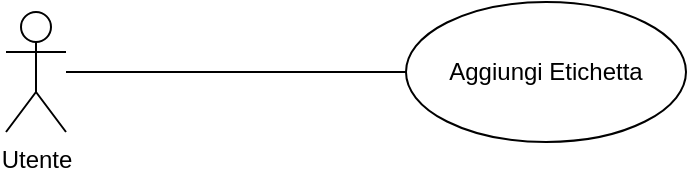 <mxfile version="26.1.1">
  <diagram name="Pagina-1" id="nATnGV9eHpkGkv8QqHlx">
    <mxGraphModel dx="1034" dy="511" grid="1" gridSize="10" guides="1" tooltips="1" connect="1" arrows="1" fold="1" page="1" pageScale="1" pageWidth="827" pageHeight="1169" math="0" shadow="0">
      <root>
        <mxCell id="0" />
        <mxCell id="1" parent="0" />
        <mxCell id="-9sVBCWg0Y01AuUisfwd-1" value="Utente" style="shape=umlActor;verticalLabelPosition=bottom;verticalAlign=top;html=1;" vertex="1" parent="1">
          <mxGeometry x="180" y="210" width="30" height="60" as="geometry" />
        </mxCell>
        <mxCell id="-9sVBCWg0Y01AuUisfwd-2" value="Aggiungi Etichetta" style="ellipse;whiteSpace=wrap;html=1;" vertex="1" parent="1">
          <mxGeometry x="380" y="205" width="140" height="70" as="geometry" />
        </mxCell>
        <mxCell id="-9sVBCWg0Y01AuUisfwd-3" value="" style="endArrow=none;html=1;edgeStyle=orthogonalEdgeStyle;rounded=0;" edge="1" parent="1" source="-9sVBCWg0Y01AuUisfwd-1" target="-9sVBCWg0Y01AuUisfwd-2">
          <mxGeometry relative="1" as="geometry">
            <mxPoint x="320" y="250" as="sourcePoint" />
            <mxPoint x="480" y="250" as="targetPoint" />
          </mxGeometry>
        </mxCell>
      </root>
    </mxGraphModel>
  </diagram>
</mxfile>
